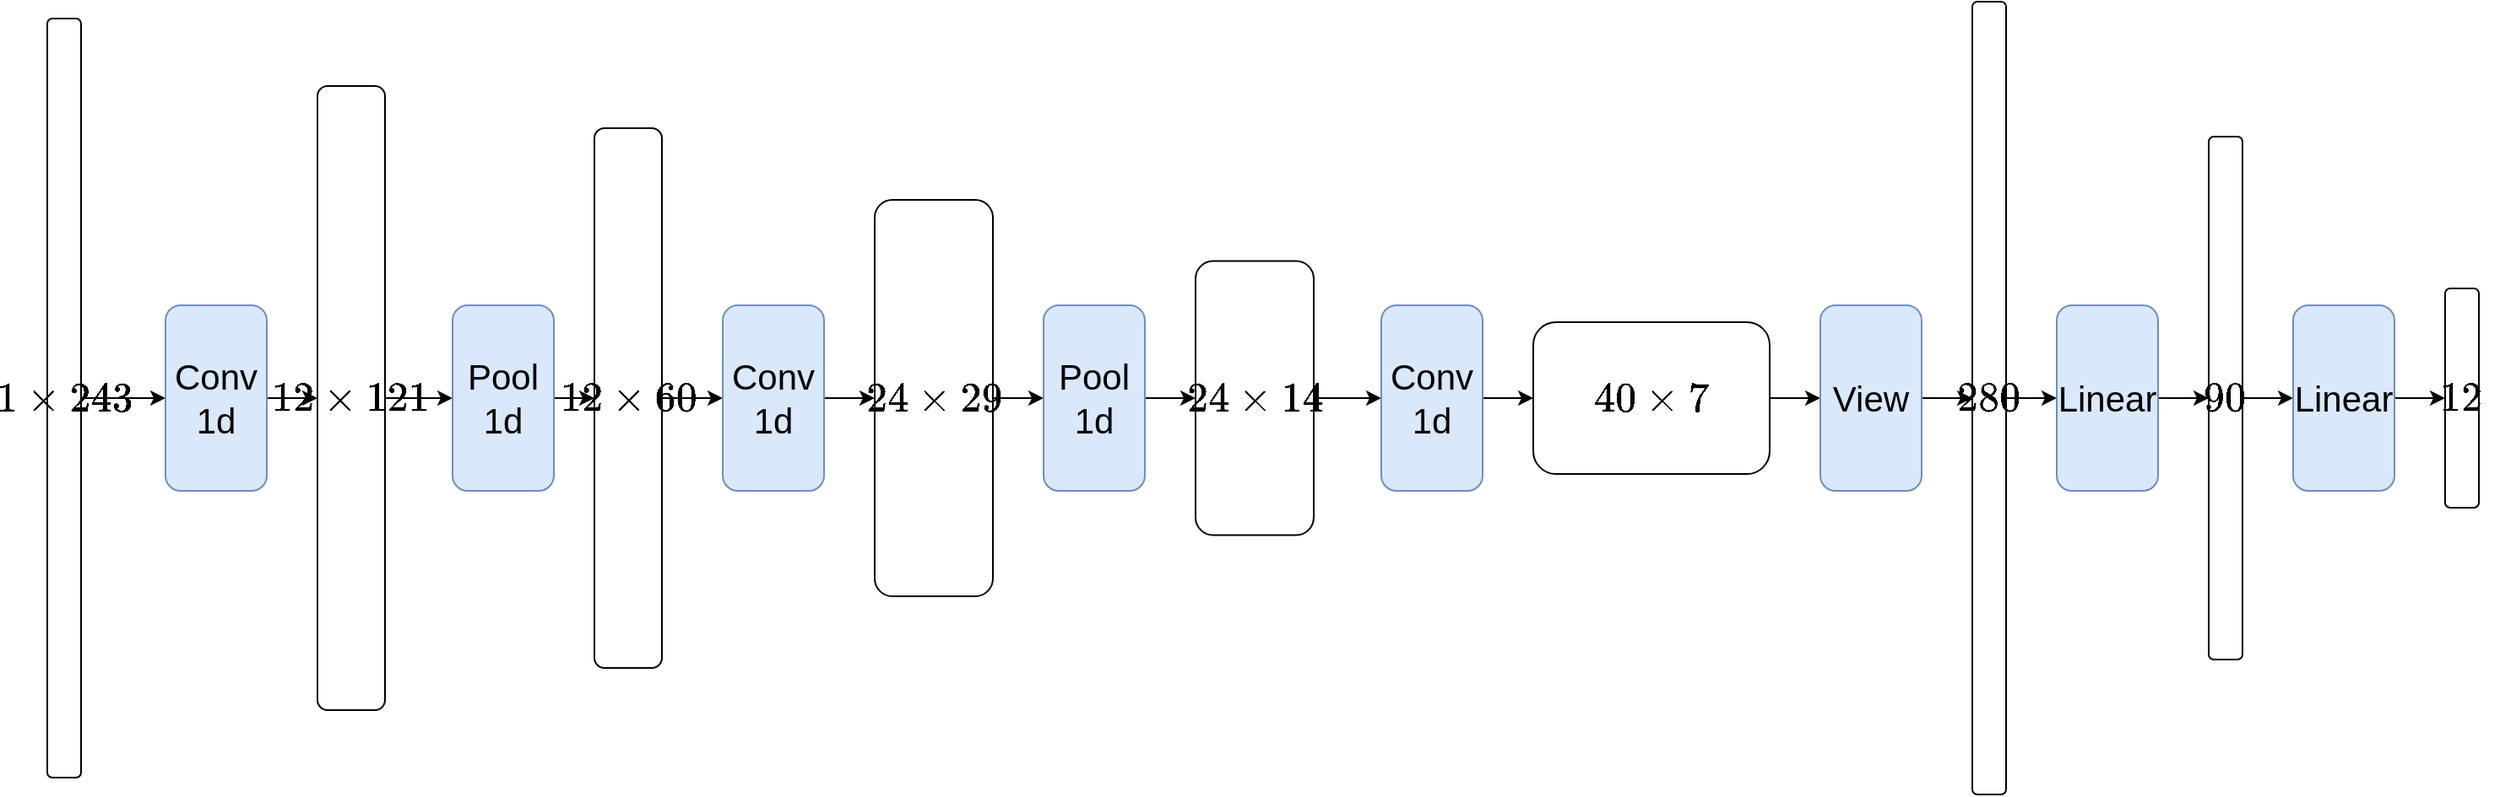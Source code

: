 <mxfile version="19.0.0" type="github">
  <diagram id="W2HWCewwAggoOsEGd6kA" name="Page-1">
    <mxGraphModel dx="1038" dy="571" grid="1" gridSize="10" guides="1" tooltips="1" connect="1" arrows="1" fold="1" page="1" pageScale="1" pageWidth="827" pageHeight="1169" math="1" shadow="0">
      <root>
        <mxCell id="0" />
        <mxCell id="1" parent="0" />
        <mxCell id="Y6VAGOzUiud-aJ9ZeJjK-3" value="" style="edgeStyle=orthogonalEdgeStyle;rounded=0;orthogonalLoop=1;jettySize=auto;html=1;fontSize=21;" edge="1" parent="1" source="Y6VAGOzUiud-aJ9ZeJjK-1" target="Y6VAGOzUiud-aJ9ZeJjK-2">
          <mxGeometry relative="1" as="geometry" />
        </mxCell>
        <mxCell id="Y6VAGOzUiud-aJ9ZeJjK-1" value="&lt;span style=&quot;font-size: 21px;&quot;&gt;\(1\times 243\)&lt;/span&gt;" style="rounded=1;whiteSpace=wrap;html=1;" vertex="1" parent="1">
          <mxGeometry x="70" y="40" width="20" height="450" as="geometry" />
        </mxCell>
        <mxCell id="Y6VAGOzUiud-aJ9ZeJjK-5" value="" style="edgeStyle=orthogonalEdgeStyle;rounded=0;orthogonalLoop=1;jettySize=auto;html=1;fontSize=21;" edge="1" parent="1" source="Y6VAGOzUiud-aJ9ZeJjK-2" target="Y6VAGOzUiud-aJ9ZeJjK-4">
          <mxGeometry relative="1" as="geometry" />
        </mxCell>
        <mxCell id="Y6VAGOzUiud-aJ9ZeJjK-2" value="&lt;font style=&quot;font-size: 21px;&quot;&gt;Conv 1d&lt;/font&gt;" style="rounded=1;whiteSpace=wrap;html=1;fillColor=#dae8fc;strokeColor=#6c8ebf;" vertex="1" parent="1">
          <mxGeometry x="140" y="210" width="60" height="110" as="geometry" />
        </mxCell>
        <mxCell id="Y6VAGOzUiud-aJ9ZeJjK-7" value="" style="edgeStyle=orthogonalEdgeStyle;rounded=0;orthogonalLoop=1;jettySize=auto;html=1;fontSize=21;entryX=0;entryY=0.5;entryDx=0;entryDy=0;" edge="1" parent="1" source="Y6VAGOzUiud-aJ9ZeJjK-4" target="Y6VAGOzUiud-aJ9ZeJjK-6">
          <mxGeometry relative="1" as="geometry">
            <mxPoint x="590" y="215" as="targetPoint" />
          </mxGeometry>
        </mxCell>
        <mxCell id="Y6VAGOzUiud-aJ9ZeJjK-4" value="&lt;span style=&quot;font-size: 21px;&quot;&gt;\(12\times 121\)&lt;/span&gt;" style="rounded=1;whiteSpace=wrap;html=1;" vertex="1" parent="1">
          <mxGeometry x="230" y="80" width="40" height="370" as="geometry" />
        </mxCell>
        <mxCell id="Y6VAGOzUiud-aJ9ZeJjK-9" value="" style="edgeStyle=orthogonalEdgeStyle;rounded=0;orthogonalLoop=1;jettySize=auto;html=1;fontSize=21;" edge="1" parent="1" source="Y6VAGOzUiud-aJ9ZeJjK-6" target="Y6VAGOzUiud-aJ9ZeJjK-8">
          <mxGeometry relative="1" as="geometry" />
        </mxCell>
        <mxCell id="Y6VAGOzUiud-aJ9ZeJjK-6" value="&lt;font style=&quot;font-size: 21px;&quot;&gt;Pool 1d&lt;/font&gt;" style="rounded=1;whiteSpace=wrap;html=1;fillColor=#dae8fc;strokeColor=#6c8ebf;" vertex="1" parent="1">
          <mxGeometry x="310" y="210" width="60" height="110" as="geometry" />
        </mxCell>
        <mxCell id="Y6VAGOzUiud-aJ9ZeJjK-11" value="" style="edgeStyle=orthogonalEdgeStyle;rounded=0;orthogonalLoop=1;jettySize=auto;html=1;fontSize=21;" edge="1" parent="1" source="Y6VAGOzUiud-aJ9ZeJjK-8" target="Y6VAGOzUiud-aJ9ZeJjK-10">
          <mxGeometry relative="1" as="geometry" />
        </mxCell>
        <mxCell id="Y6VAGOzUiud-aJ9ZeJjK-8" value="&lt;span style=&quot;font-size: 21px;&quot;&gt;\(12\times 60\)&lt;/span&gt;" style="rounded=1;whiteSpace=wrap;html=1;" vertex="1" parent="1">
          <mxGeometry x="394" y="105" width="40" height="320" as="geometry" />
        </mxCell>
        <mxCell id="Y6VAGOzUiud-aJ9ZeJjK-13" value="" style="edgeStyle=orthogonalEdgeStyle;rounded=0;orthogonalLoop=1;jettySize=auto;html=1;fontSize=21;" edge="1" parent="1" source="Y6VAGOzUiud-aJ9ZeJjK-10" target="Y6VAGOzUiud-aJ9ZeJjK-12">
          <mxGeometry relative="1" as="geometry" />
        </mxCell>
        <mxCell id="Y6VAGOzUiud-aJ9ZeJjK-10" value="&lt;font style=&quot;font-size: 21px;&quot;&gt;Conv 1d&lt;/font&gt;" style="rounded=1;whiteSpace=wrap;html=1;fillColor=#dae8fc;strokeColor=#6c8ebf;" vertex="1" parent="1">
          <mxGeometry x="470" y="210" width="60" height="110" as="geometry" />
        </mxCell>
        <mxCell id="Y6VAGOzUiud-aJ9ZeJjK-15" value="" style="edgeStyle=orthogonalEdgeStyle;rounded=0;orthogonalLoop=1;jettySize=auto;html=1;fontSize=21;" edge="1" parent="1" source="Y6VAGOzUiud-aJ9ZeJjK-12" target="Y6VAGOzUiud-aJ9ZeJjK-14">
          <mxGeometry relative="1" as="geometry" />
        </mxCell>
        <mxCell id="Y6VAGOzUiud-aJ9ZeJjK-12" value="&lt;span style=&quot;font-size: 21px;&quot;&gt;\(24\times 29\)&lt;/span&gt;" style="rounded=1;whiteSpace=wrap;html=1;" vertex="1" parent="1">
          <mxGeometry x="560" y="147.5" width="70" height="235" as="geometry" />
        </mxCell>
        <mxCell id="Y6VAGOzUiud-aJ9ZeJjK-17" value="" style="edgeStyle=orthogonalEdgeStyle;rounded=0;orthogonalLoop=1;jettySize=auto;html=1;fontSize=21;" edge="1" parent="1" source="Y6VAGOzUiud-aJ9ZeJjK-14" target="Y6VAGOzUiud-aJ9ZeJjK-16">
          <mxGeometry relative="1" as="geometry" />
        </mxCell>
        <mxCell id="Y6VAGOzUiud-aJ9ZeJjK-14" value="&lt;font style=&quot;font-size: 21px;&quot;&gt;Pool 1d&lt;/font&gt;" style="rounded=1;whiteSpace=wrap;html=1;fillColor=#dae8fc;strokeColor=#6c8ebf;" vertex="1" parent="1">
          <mxGeometry x="660" y="210" width="60" height="110" as="geometry" />
        </mxCell>
        <mxCell id="Y6VAGOzUiud-aJ9ZeJjK-19" value="" style="edgeStyle=orthogonalEdgeStyle;rounded=0;orthogonalLoop=1;jettySize=auto;html=1;fontSize=21;" edge="1" parent="1" source="Y6VAGOzUiud-aJ9ZeJjK-16" target="Y6VAGOzUiud-aJ9ZeJjK-18">
          <mxGeometry relative="1" as="geometry" />
        </mxCell>
        <mxCell id="Y6VAGOzUiud-aJ9ZeJjK-16" value="&lt;span style=&quot;font-size: 21px;&quot;&gt;\(24\times 14\)&lt;/span&gt;" style="rounded=1;whiteSpace=wrap;html=1;" vertex="1" parent="1">
          <mxGeometry x="750" y="183.75" width="70" height="162.5" as="geometry" />
        </mxCell>
        <mxCell id="Y6VAGOzUiud-aJ9ZeJjK-21" value="" style="edgeStyle=orthogonalEdgeStyle;rounded=0;orthogonalLoop=1;jettySize=auto;html=1;fontSize=21;" edge="1" parent="1" source="Y6VAGOzUiud-aJ9ZeJjK-18" target="Y6VAGOzUiud-aJ9ZeJjK-20">
          <mxGeometry relative="1" as="geometry" />
        </mxCell>
        <mxCell id="Y6VAGOzUiud-aJ9ZeJjK-18" value="&lt;font style=&quot;font-size: 21px;&quot;&gt;Conv 1d&lt;/font&gt;" style="rounded=1;whiteSpace=wrap;html=1;fillColor=#dae8fc;strokeColor=#6c8ebf;" vertex="1" parent="1">
          <mxGeometry x="860" y="210" width="60" height="110" as="geometry" />
        </mxCell>
        <mxCell id="Y6VAGOzUiud-aJ9ZeJjK-23" value="" style="edgeStyle=orthogonalEdgeStyle;rounded=0;orthogonalLoop=1;jettySize=auto;html=1;fontSize=21;" edge="1" parent="1" source="Y6VAGOzUiud-aJ9ZeJjK-20" target="Y6VAGOzUiud-aJ9ZeJjK-22">
          <mxGeometry relative="1" as="geometry" />
        </mxCell>
        <mxCell id="Y6VAGOzUiud-aJ9ZeJjK-20" value="&lt;span style=&quot;font-size: 21px;&quot;&gt;\(40\times 7\)&lt;/span&gt;" style="rounded=1;whiteSpace=wrap;html=1;" vertex="1" parent="1">
          <mxGeometry x="950" y="220" width="140" height="90" as="geometry" />
        </mxCell>
        <mxCell id="Y6VAGOzUiud-aJ9ZeJjK-27" value="" style="edgeStyle=orthogonalEdgeStyle;rounded=0;orthogonalLoop=1;jettySize=auto;html=1;fontSize=21;" edge="1" parent="1" source="Y6VAGOzUiud-aJ9ZeJjK-22" target="Y6VAGOzUiud-aJ9ZeJjK-26">
          <mxGeometry relative="1" as="geometry" />
        </mxCell>
        <mxCell id="Y6VAGOzUiud-aJ9ZeJjK-22" value="&lt;span style=&quot;font-size: 21px;&quot;&gt;View&lt;/span&gt;" style="rounded=1;whiteSpace=wrap;html=1;fillColor=#dae8fc;strokeColor=#6c8ebf;" vertex="1" parent="1">
          <mxGeometry x="1120" y="210" width="60" height="110" as="geometry" />
        </mxCell>
        <mxCell id="Y6VAGOzUiud-aJ9ZeJjK-29" value="" style="edgeStyle=orthogonalEdgeStyle;rounded=0;orthogonalLoop=1;jettySize=auto;html=1;fontSize=21;" edge="1" parent="1" source="Y6VAGOzUiud-aJ9ZeJjK-26" target="Y6VAGOzUiud-aJ9ZeJjK-28">
          <mxGeometry relative="1" as="geometry" />
        </mxCell>
        <mxCell id="Y6VAGOzUiud-aJ9ZeJjK-26" value="&lt;span style=&quot;font-size: 21px;&quot;&gt;\(280\)&lt;/span&gt;" style="rounded=1;whiteSpace=wrap;html=1;" vertex="1" parent="1">
          <mxGeometry x="1210" y="30" width="20" height="470" as="geometry" />
        </mxCell>
        <mxCell id="Y6VAGOzUiud-aJ9ZeJjK-32" value="" style="edgeStyle=orthogonalEdgeStyle;rounded=0;orthogonalLoop=1;jettySize=auto;html=1;fontSize=21;" edge="1" parent="1" source="Y6VAGOzUiud-aJ9ZeJjK-28" target="Y6VAGOzUiud-aJ9ZeJjK-31">
          <mxGeometry relative="1" as="geometry" />
        </mxCell>
        <mxCell id="Y6VAGOzUiud-aJ9ZeJjK-28" value="&lt;span style=&quot;font-size: 21px;&quot;&gt;Linear&lt;/span&gt;" style="rounded=1;whiteSpace=wrap;html=1;fillColor=#dae8fc;strokeColor=#6c8ebf;" vertex="1" parent="1">
          <mxGeometry x="1260" y="210" width="60" height="110" as="geometry" />
        </mxCell>
        <mxCell id="Y6VAGOzUiud-aJ9ZeJjK-35" value="" style="edgeStyle=orthogonalEdgeStyle;rounded=0;orthogonalLoop=1;jettySize=auto;html=1;fontSize=21;" edge="1" parent="1" source="Y6VAGOzUiud-aJ9ZeJjK-31" target="Y6VAGOzUiud-aJ9ZeJjK-33">
          <mxGeometry relative="1" as="geometry" />
        </mxCell>
        <mxCell id="Y6VAGOzUiud-aJ9ZeJjK-31" value="&lt;span style=&quot;font-size: 21px;&quot;&gt;\(90\)&lt;/span&gt;" style="rounded=1;whiteSpace=wrap;html=1;" vertex="1" parent="1">
          <mxGeometry x="1350" y="110" width="20" height="310" as="geometry" />
        </mxCell>
        <mxCell id="Y6VAGOzUiud-aJ9ZeJjK-36" value="" style="edgeStyle=orthogonalEdgeStyle;rounded=0;orthogonalLoop=1;jettySize=auto;html=1;fontSize=21;" edge="1" parent="1" source="Y6VAGOzUiud-aJ9ZeJjK-33" target="Y6VAGOzUiud-aJ9ZeJjK-34">
          <mxGeometry relative="1" as="geometry" />
        </mxCell>
        <mxCell id="Y6VAGOzUiud-aJ9ZeJjK-33" value="&lt;span style=&quot;font-size: 21px;&quot;&gt;Linear&lt;/span&gt;" style="rounded=1;whiteSpace=wrap;html=1;fillColor=#dae8fc;strokeColor=#6c8ebf;" vertex="1" parent="1">
          <mxGeometry x="1400" y="210" width="60" height="110" as="geometry" />
        </mxCell>
        <mxCell id="Y6VAGOzUiud-aJ9ZeJjK-34" value="&lt;span style=&quot;font-size: 21px;&quot;&gt;\(12\)&lt;/span&gt;" style="rounded=1;whiteSpace=wrap;html=1;" vertex="1" parent="1">
          <mxGeometry x="1490" y="200" width="20" height="130" as="geometry" />
        </mxCell>
      </root>
    </mxGraphModel>
  </diagram>
</mxfile>
